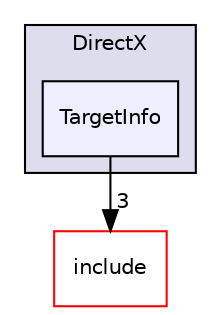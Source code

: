 digraph "lib/Target/DirectX/TargetInfo" {
  bgcolor=transparent;
  compound=true
  node [ fontsize="10", fontname="Helvetica"];
  edge [ labelfontsize="10", labelfontname="Helvetica"];
  subgraph clusterdir_2c957dfb38624d46c4493f76ab744bd5 {
    graph [ bgcolor="#ddddee", pencolor="black", label="DirectX" fontname="Helvetica", fontsize="10", URL="dir_2c957dfb38624d46c4493f76ab744bd5.html"]
  dir_9db2a2da39bf7063a47d1913040ed070 [shape=box, label="TargetInfo", style="filled", fillcolor="#eeeeff", pencolor="black", URL="dir_9db2a2da39bf7063a47d1913040ed070.html"];
  }
  dir_d44c64559bbebec7f509842c48db8b23 [shape=box label="include" color="red" URL="dir_d44c64559bbebec7f509842c48db8b23.html"];
  dir_9db2a2da39bf7063a47d1913040ed070->dir_d44c64559bbebec7f509842c48db8b23 [headlabel="3", labeldistance=1.5 headhref="dir_000137_000001.html"];
}
